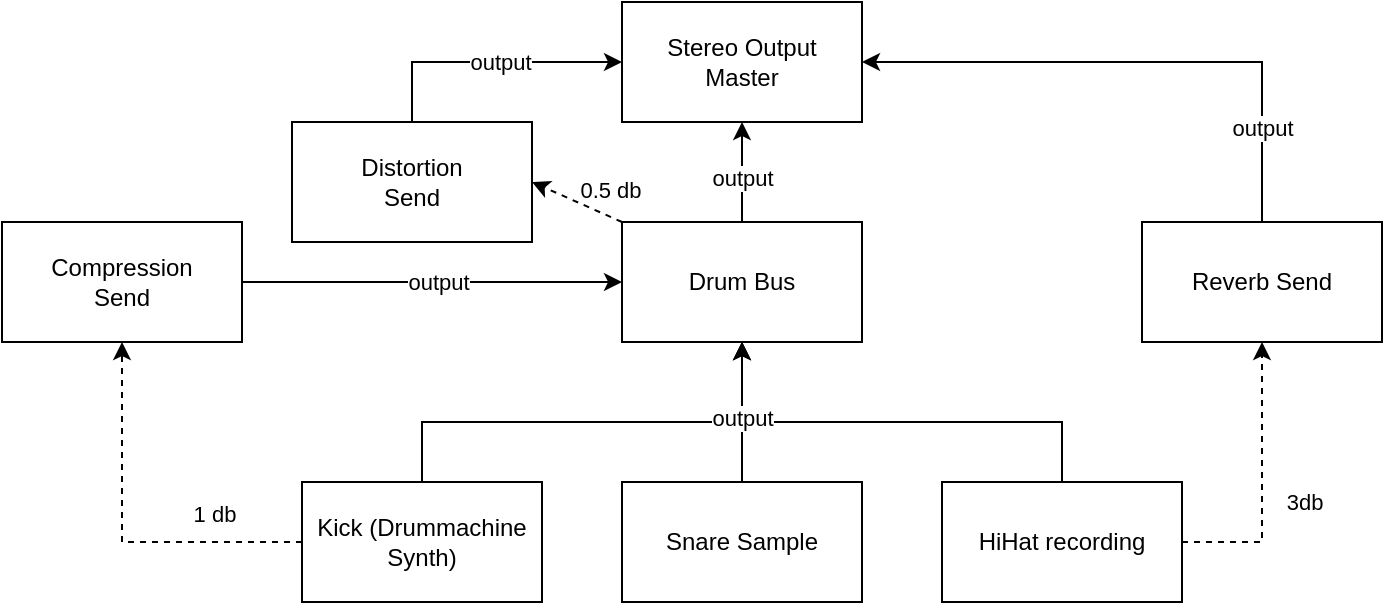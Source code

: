<mxfile version="13.9.1" type="device"><diagram id="gF5ed_ciitP1CJxEPijP" name="Page-1"><mxGraphModel dx="1186" dy="740" grid="0" gridSize="10" guides="1" tooltips="1" connect="1" arrows="1" fold="1" page="1" pageScale="1" pageWidth="827" pageHeight="1169" math="0" shadow="0"><root><mxCell id="0"/><mxCell id="1" parent="0"/><mxCell id="89uktlIczgMX17rbzkum-1" value="Stereo Output&lt;br&gt;Master" style="rounded=0;whiteSpace=wrap;html=1;" vertex="1" parent="1"><mxGeometry x="360" y="90" width="120" height="60" as="geometry"/></mxCell><mxCell id="89uktlIczgMX17rbzkum-6" style="edgeStyle=orthogonalEdgeStyle;rounded=0;orthogonalLoop=1;jettySize=auto;html=1;entryX=0.5;entryY=1;entryDx=0;entryDy=0;" edge="1" parent="1" source="89uktlIczgMX17rbzkum-2" target="89uktlIczgMX17rbzkum-5"><mxGeometry relative="1" as="geometry"><Array as="points"><mxPoint x="260" y="300"/><mxPoint x="420" y="300"/></Array></mxGeometry></mxCell><mxCell id="89uktlIczgMX17rbzkum-14" style="edgeStyle=orthogonalEdgeStyle;rounded=0;orthogonalLoop=1;jettySize=auto;html=1;entryX=0.5;entryY=1;entryDx=0;entryDy=0;dashed=1;" edge="1" parent="1" source="89uktlIczgMX17rbzkum-2" target="89uktlIczgMX17rbzkum-13"><mxGeometry relative="1" as="geometry"/></mxCell><mxCell id="89uktlIczgMX17rbzkum-20" value="1 db" style="edgeLabel;html=1;align=center;verticalAlign=middle;resizable=0;points=[];" vertex="1" connectable="0" parent="89uktlIczgMX17rbzkum-14"><mxGeometry x="-0.537" y="-4" relative="1" as="geometry"><mxPoint y="-10" as="offset"/></mxGeometry></mxCell><mxCell id="89uktlIczgMX17rbzkum-2" value="Kick (Drummachine Synth)" style="rounded=0;whiteSpace=wrap;html=1;" vertex="1" parent="1"><mxGeometry x="200" y="330" width="120" height="60" as="geometry"/></mxCell><mxCell id="89uktlIczgMX17rbzkum-7" style="edgeStyle=orthogonalEdgeStyle;rounded=0;orthogonalLoop=1;jettySize=auto;html=1;entryX=0.5;entryY=1;entryDx=0;entryDy=0;" edge="1" parent="1" source="89uktlIczgMX17rbzkum-3" target="89uktlIczgMX17rbzkum-5"><mxGeometry relative="1" as="geometry"/></mxCell><mxCell id="89uktlIczgMX17rbzkum-3" value="Snare Sample" style="rounded=0;whiteSpace=wrap;html=1;" vertex="1" parent="1"><mxGeometry x="360" y="330" width="120" height="60" as="geometry"/></mxCell><mxCell id="89uktlIczgMX17rbzkum-8" style="edgeStyle=orthogonalEdgeStyle;rounded=0;orthogonalLoop=1;jettySize=auto;html=1;entryX=0.5;entryY=1;entryDx=0;entryDy=0;" edge="1" parent="1" source="89uktlIczgMX17rbzkum-4" target="89uktlIczgMX17rbzkum-5"><mxGeometry relative="1" as="geometry"><Array as="points"><mxPoint x="580" y="300"/><mxPoint x="420" y="300"/></Array></mxGeometry></mxCell><mxCell id="89uktlIczgMX17rbzkum-23" value="output" style="edgeLabel;html=1;align=center;verticalAlign=middle;resizable=0;points=[];" vertex="1" connectable="0" parent="89uktlIczgMX17rbzkum-8"><mxGeometry x="0.67" relative="1" as="geometry"><mxPoint as="offset"/></mxGeometry></mxCell><mxCell id="89uktlIczgMX17rbzkum-10" style="edgeStyle=orthogonalEdgeStyle;rounded=0;orthogonalLoop=1;jettySize=auto;html=1;entryX=0.5;entryY=1;entryDx=0;entryDy=0;dashed=1;" edge="1" parent="1" source="89uktlIczgMX17rbzkum-4" target="89uktlIczgMX17rbzkum-9"><mxGeometry relative="1" as="geometry"><Array as="points"><mxPoint x="680" y="360"/></Array></mxGeometry></mxCell><mxCell id="89uktlIczgMX17rbzkum-22" value="3db" style="edgeLabel;html=1;align=center;verticalAlign=middle;resizable=0;points=[];" vertex="1" connectable="0" parent="89uktlIczgMX17rbzkum-10"><mxGeometry x="0.143" y="3" relative="1" as="geometry"><mxPoint x="24" y="20" as="offset"/></mxGeometry></mxCell><mxCell id="89uktlIczgMX17rbzkum-4" value="HiHat recording" style="rounded=0;whiteSpace=wrap;html=1;" vertex="1" parent="1"><mxGeometry x="520" y="330" width="120" height="60" as="geometry"/></mxCell><mxCell id="89uktlIczgMX17rbzkum-12" style="edgeStyle=orthogonalEdgeStyle;rounded=0;orthogonalLoop=1;jettySize=auto;html=1;" edge="1" parent="1" source="89uktlIczgMX17rbzkum-5" target="89uktlIczgMX17rbzkum-1"><mxGeometry relative="1" as="geometry"/></mxCell><mxCell id="89uktlIczgMX17rbzkum-27" value="output" style="edgeLabel;html=1;align=center;verticalAlign=middle;resizable=0;points=[];" vertex="1" connectable="0" parent="89uktlIczgMX17rbzkum-12"><mxGeometry x="-0.08" y="3" relative="1" as="geometry"><mxPoint x="3" y="1" as="offset"/></mxGeometry></mxCell><mxCell id="89uktlIczgMX17rbzkum-5" value="Drum Bus" style="rounded=0;whiteSpace=wrap;html=1;" vertex="1" parent="1"><mxGeometry x="360" y="200" width="120" height="60" as="geometry"/></mxCell><mxCell id="89uktlIczgMX17rbzkum-11" style="edgeStyle=orthogonalEdgeStyle;rounded=0;orthogonalLoop=1;jettySize=auto;html=1;entryX=1;entryY=0.5;entryDx=0;entryDy=0;" edge="1" parent="1" source="89uktlIczgMX17rbzkum-9" target="89uktlIczgMX17rbzkum-1"><mxGeometry relative="1" as="geometry"><Array as="points"><mxPoint x="680" y="120"/></Array></mxGeometry></mxCell><mxCell id="89uktlIczgMX17rbzkum-24" value="output" style="edgeLabel;html=1;align=center;verticalAlign=middle;resizable=0;points=[];" vertex="1" connectable="0" parent="89uktlIczgMX17rbzkum-11"><mxGeometry x="-0.871" y="3" relative="1" as="geometry"><mxPoint x="3" y="-29" as="offset"/></mxGeometry></mxCell><mxCell id="89uktlIczgMX17rbzkum-9" value="Reverb Send" style="rounded=0;whiteSpace=wrap;html=1;" vertex="1" parent="1"><mxGeometry x="620" y="200" width="120" height="60" as="geometry"/></mxCell><mxCell id="89uktlIczgMX17rbzkum-15" style="edgeStyle=orthogonalEdgeStyle;rounded=0;orthogonalLoop=1;jettySize=auto;html=1;entryX=0;entryY=0.5;entryDx=0;entryDy=0;" edge="1" parent="1" source="89uktlIczgMX17rbzkum-13" target="89uktlIczgMX17rbzkum-5"><mxGeometry relative="1" as="geometry"/></mxCell><mxCell id="89uktlIczgMX17rbzkum-25" value="output" style="edgeLabel;html=1;align=center;verticalAlign=middle;resizable=0;points=[];" vertex="1" connectable="0" parent="89uktlIczgMX17rbzkum-15"><mxGeometry x="0.116" y="1" relative="1" as="geometry"><mxPoint x="-8" y="1" as="offset"/></mxGeometry></mxCell><mxCell id="89uktlIczgMX17rbzkum-13" value="Compression&lt;br&gt;Send" style="rounded=0;whiteSpace=wrap;html=1;" vertex="1" parent="1"><mxGeometry x="50" y="200" width="120" height="60" as="geometry"/></mxCell><mxCell id="89uktlIczgMX17rbzkum-18" style="edgeStyle=orthogonalEdgeStyle;rounded=0;orthogonalLoop=1;jettySize=auto;html=1;entryX=0;entryY=0.5;entryDx=0;entryDy=0;" edge="1" parent="1" source="89uktlIczgMX17rbzkum-16" target="89uktlIczgMX17rbzkum-1"><mxGeometry relative="1" as="geometry"><Array as="points"><mxPoint x="255" y="120"/></Array></mxGeometry></mxCell><mxCell id="89uktlIczgMX17rbzkum-26" value="output" style="edgeLabel;html=1;align=center;verticalAlign=middle;resizable=0;points=[];" vertex="1" connectable="0" parent="89uktlIczgMX17rbzkum-18"><mxGeometry x="0.215" y="4" relative="1" as="geometry"><mxPoint x="-8" y="4" as="offset"/></mxGeometry></mxCell><mxCell id="89uktlIczgMX17rbzkum-16" value="Distortion&lt;br&gt;Send" style="rounded=0;whiteSpace=wrap;html=1;" vertex="1" parent="1"><mxGeometry x="195" y="150" width="120" height="60" as="geometry"/></mxCell><mxCell id="89uktlIczgMX17rbzkum-17" value="" style="endArrow=classic;html=1;dashed=1;exitX=0;exitY=0;exitDx=0;exitDy=0;entryX=1;entryY=0.5;entryDx=0;entryDy=0;" edge="1" parent="1" source="89uktlIczgMX17rbzkum-5" target="89uktlIczgMX17rbzkum-16"><mxGeometry width="50" height="50" relative="1" as="geometry"><mxPoint x="238" y="439" as="sourcePoint"/><mxPoint x="288" y="389" as="targetPoint"/></mxGeometry></mxCell><mxCell id="89uktlIczgMX17rbzkum-21" value="0.5 db" style="edgeLabel;html=1;align=center;verticalAlign=middle;resizable=0;points=[];" vertex="1" connectable="0" parent="89uktlIczgMX17rbzkum-17"><mxGeometry x="-0.254" y="1" relative="1" as="geometry"><mxPoint x="10.85" y="-9.6" as="offset"/></mxGeometry></mxCell></root></mxGraphModel></diagram></mxfile>